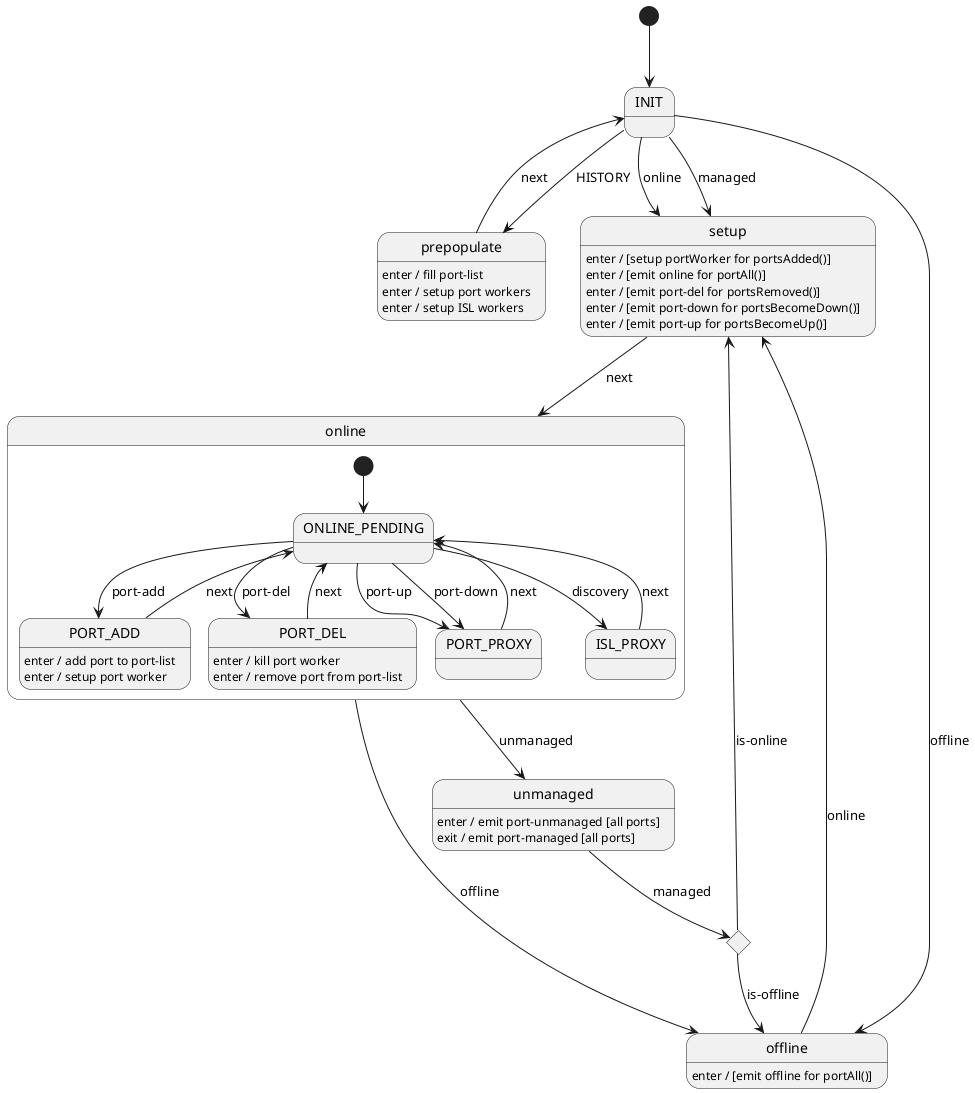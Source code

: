 @startuml
[*] --> INIT

state switchSync <<choice>>

INIT --> prepopulate : HISTORY
INIT --> setup : managed
INIT --> setup : online
INIT --> offline : offline

prepopulate : enter / fill port-list
prepopulate : enter / setup port workers
prepopulate : enter / setup ISL workers
prepopulate --> INIT : next

switchSync --> setup : is-online
switchSync --> offline : is-offline

setup : enter / [setup portWorker for portsAdded()]
setup : enter / [emit online for portAll()]
setup : enter / [emit port-del for portsRemoved()]
setup : enter / [emit port-down for portsBecomeDown()]
setup : enter / [emit port-up for portsBecomeUp()]
setup --> online : next

state online {
    [*] --> ONLINE_PENDING
    
    ONLINE_PENDING --> PORT_ADD : port-add
    ONLINE_PENDING --> PORT_DEL : port-del
    ONLINE_PENDING --> PORT_PROXY : port-up
    ONLINE_PENDING --> PORT_PROXY : port-down
    ONLINE_PENDING --> ISL_PROXY : discovery

    PORT_ADD : enter / add port to port-list
    PORT_ADD : enter / setup port worker
    PORT_ADD --> ONLINE_PENDING : next
    
    PORT_DEL : enter / kill port worker
    PORT_DEL : enter / remove port from port-list
    PORT_DEL --> ONLINE_PENDING : next

    PORT_PROXY --> ONLINE_PENDING : next
    ISL_PROXY --> ONLINE_PENDING : next
}
online --> offline : offline
online --> unmanaged : unmanaged

offline : enter / [emit offline for portAll()]
offline --> setup : online

unmanaged : enter / emit port-unmanaged [all ports]
unmanaged : exit / emit port-managed [all ports]
unmanaged --> switchSync : managed

@enduml
